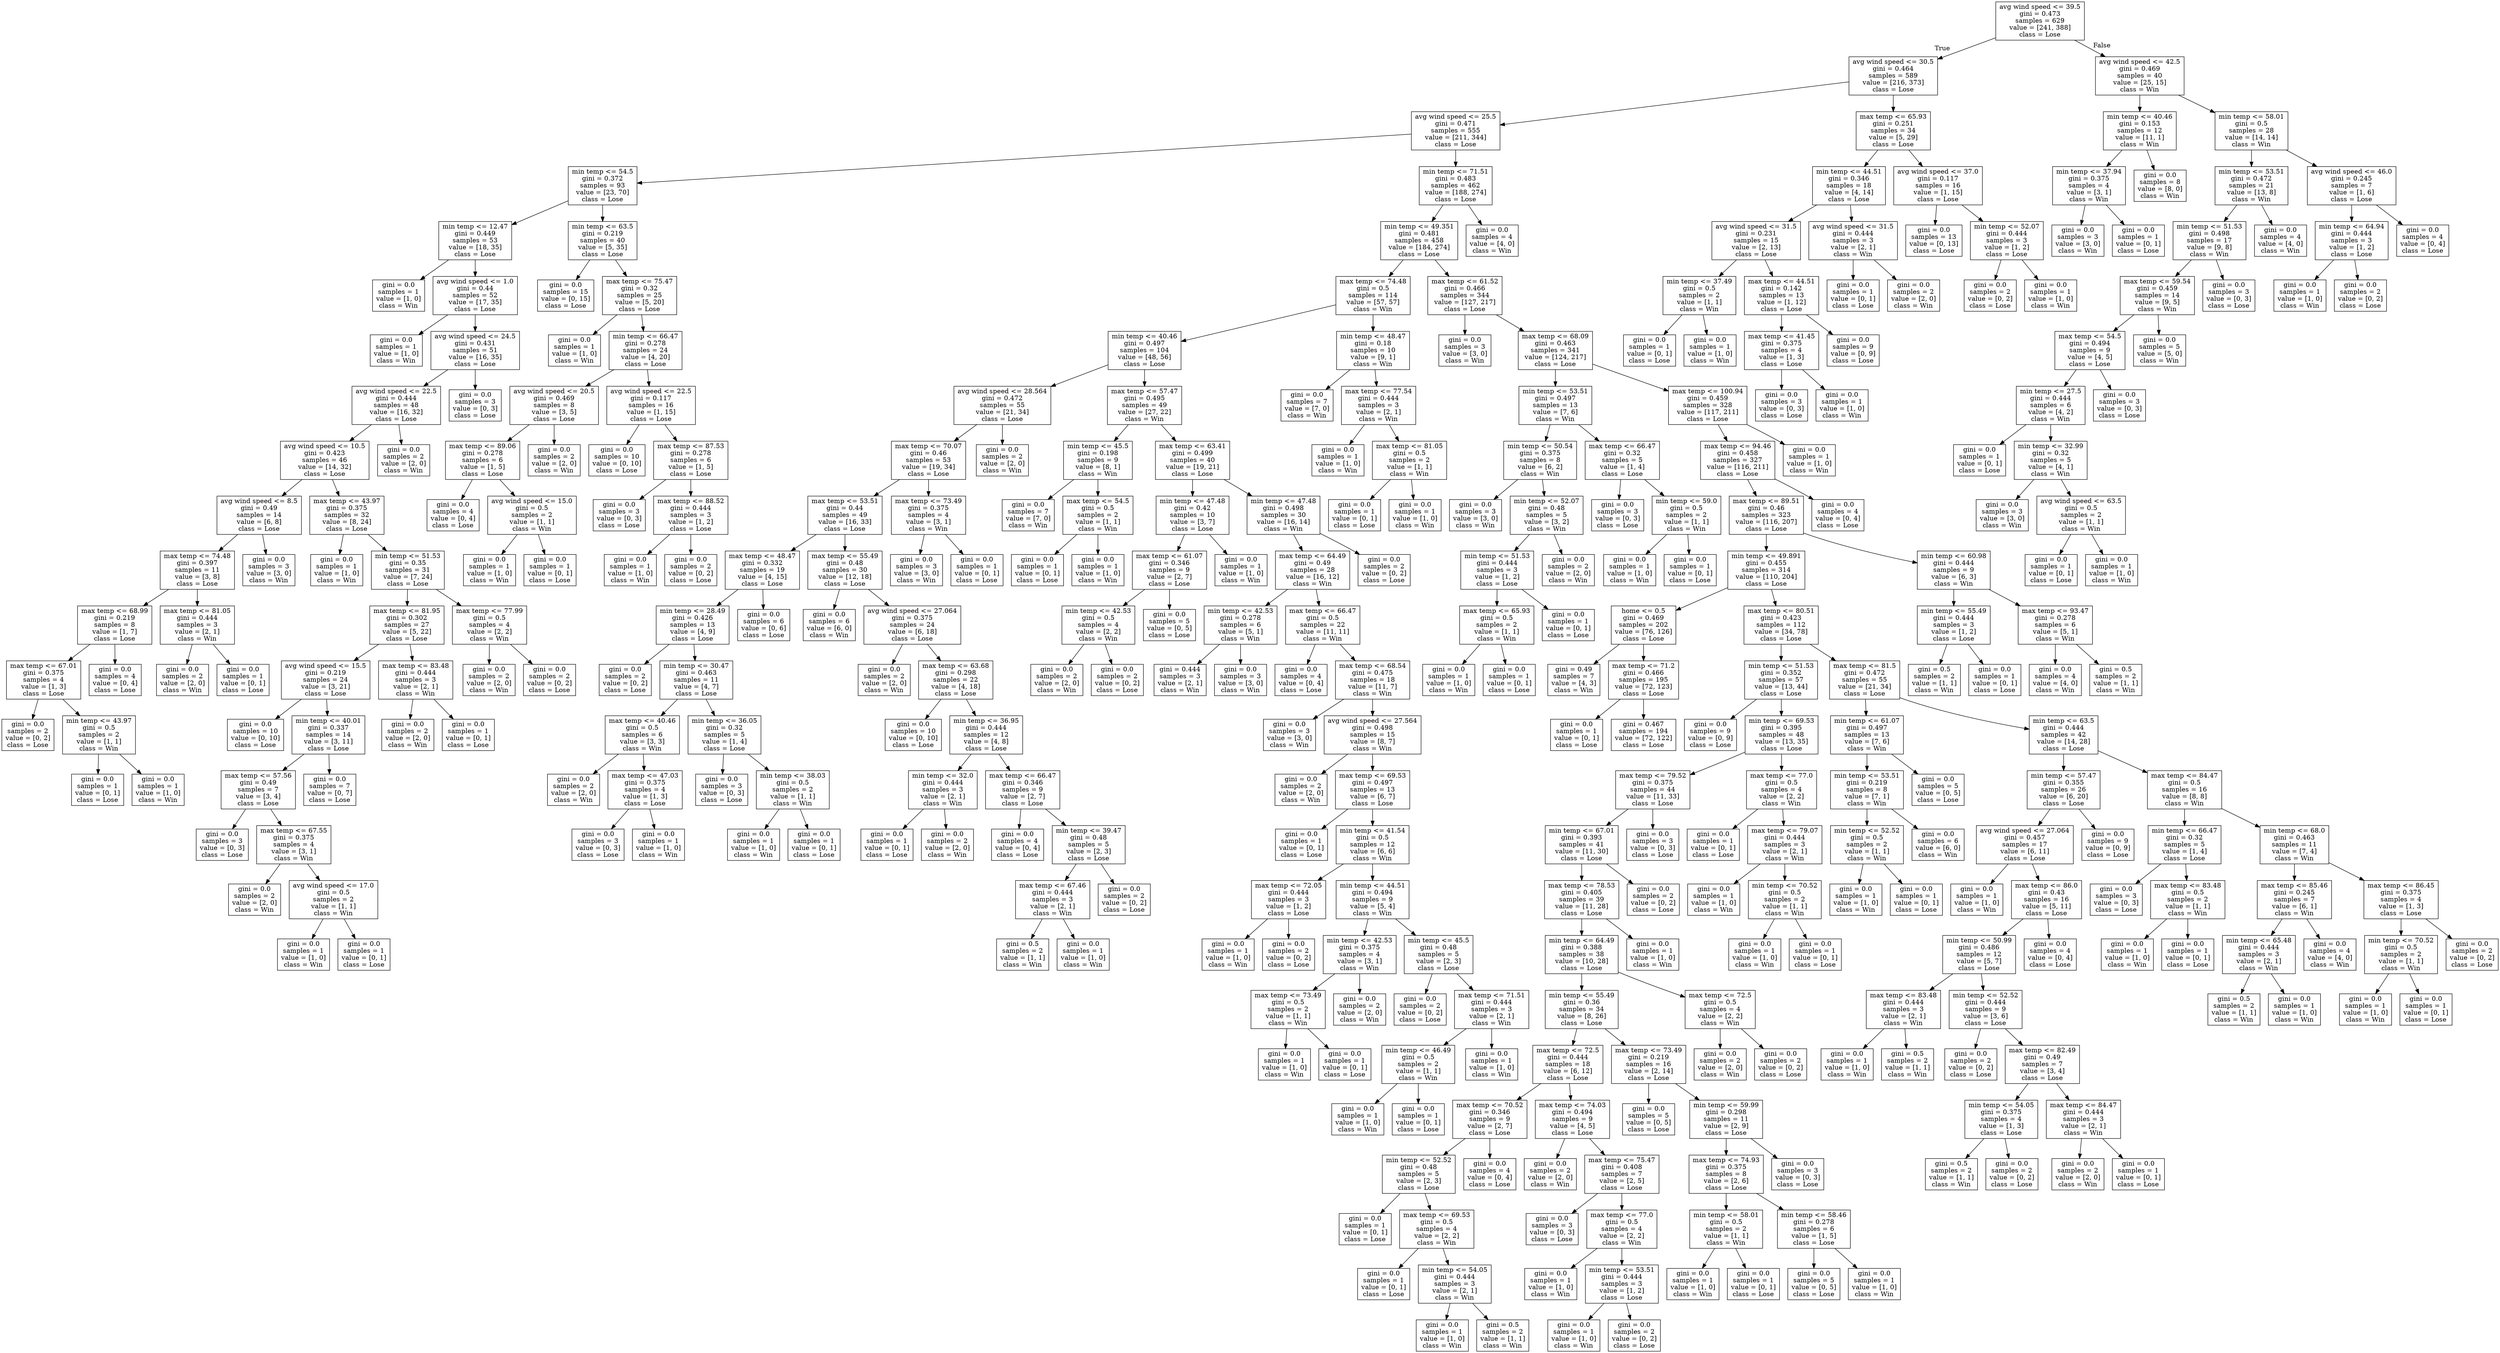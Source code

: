 digraph Tree {
node [shape=box] ;
0 [label="avg wind speed <= 39.5\ngini = 0.473\nsamples = 629\nvalue = [241, 388]\nclass = Lose"] ;
1 [label="avg wind speed <= 30.5\ngini = 0.464\nsamples = 589\nvalue = [216, 373]\nclass = Lose"] ;
0 -> 1 [labeldistance=2.5, labelangle=45, headlabel="True"] ;
2 [label="avg wind speed <= 25.5\ngini = 0.471\nsamples = 555\nvalue = [211, 344]\nclass = Lose"] ;
1 -> 2 ;
3 [label="min temp <= 54.5\ngini = 0.372\nsamples = 93\nvalue = [23, 70]\nclass = Lose"] ;
2 -> 3 ;
4 [label="min temp <= 12.47\ngini = 0.449\nsamples = 53\nvalue = [18, 35]\nclass = Lose"] ;
3 -> 4 ;
5 [label="gini = 0.0\nsamples = 1\nvalue = [1, 0]\nclass = Win"] ;
4 -> 5 ;
6 [label="avg wind speed <= 1.0\ngini = 0.44\nsamples = 52\nvalue = [17, 35]\nclass = Lose"] ;
4 -> 6 ;
7 [label="gini = 0.0\nsamples = 1\nvalue = [1, 0]\nclass = Win"] ;
6 -> 7 ;
8 [label="avg wind speed <= 24.5\ngini = 0.431\nsamples = 51\nvalue = [16, 35]\nclass = Lose"] ;
6 -> 8 ;
9 [label="avg wind speed <= 22.5\ngini = 0.444\nsamples = 48\nvalue = [16, 32]\nclass = Lose"] ;
8 -> 9 ;
10 [label="avg wind speed <= 10.5\ngini = 0.423\nsamples = 46\nvalue = [14, 32]\nclass = Lose"] ;
9 -> 10 ;
11 [label="avg wind speed <= 8.5\ngini = 0.49\nsamples = 14\nvalue = [6, 8]\nclass = Lose"] ;
10 -> 11 ;
12 [label="max temp <= 74.48\ngini = 0.397\nsamples = 11\nvalue = [3, 8]\nclass = Lose"] ;
11 -> 12 ;
13 [label="max temp <= 68.99\ngini = 0.219\nsamples = 8\nvalue = [1, 7]\nclass = Lose"] ;
12 -> 13 ;
14 [label="max temp <= 67.01\ngini = 0.375\nsamples = 4\nvalue = [1, 3]\nclass = Lose"] ;
13 -> 14 ;
15 [label="gini = 0.0\nsamples = 2\nvalue = [0, 2]\nclass = Lose"] ;
14 -> 15 ;
16 [label="min temp <= 43.97\ngini = 0.5\nsamples = 2\nvalue = [1, 1]\nclass = Win"] ;
14 -> 16 ;
17 [label="gini = 0.0\nsamples = 1\nvalue = [0, 1]\nclass = Lose"] ;
16 -> 17 ;
18 [label="gini = 0.0\nsamples = 1\nvalue = [1, 0]\nclass = Win"] ;
16 -> 18 ;
19 [label="gini = 0.0\nsamples = 4\nvalue = [0, 4]\nclass = Lose"] ;
13 -> 19 ;
20 [label="max temp <= 81.05\ngini = 0.444\nsamples = 3\nvalue = [2, 1]\nclass = Win"] ;
12 -> 20 ;
21 [label="gini = 0.0\nsamples = 2\nvalue = [2, 0]\nclass = Win"] ;
20 -> 21 ;
22 [label="gini = 0.0\nsamples = 1\nvalue = [0, 1]\nclass = Lose"] ;
20 -> 22 ;
23 [label="gini = 0.0\nsamples = 3\nvalue = [3, 0]\nclass = Win"] ;
11 -> 23 ;
24 [label="max temp <= 43.97\ngini = 0.375\nsamples = 32\nvalue = [8, 24]\nclass = Lose"] ;
10 -> 24 ;
25 [label="gini = 0.0\nsamples = 1\nvalue = [1, 0]\nclass = Win"] ;
24 -> 25 ;
26 [label="min temp <= 51.53\ngini = 0.35\nsamples = 31\nvalue = [7, 24]\nclass = Lose"] ;
24 -> 26 ;
27 [label="max temp <= 81.95\ngini = 0.302\nsamples = 27\nvalue = [5, 22]\nclass = Lose"] ;
26 -> 27 ;
28 [label="avg wind speed <= 15.5\ngini = 0.219\nsamples = 24\nvalue = [3, 21]\nclass = Lose"] ;
27 -> 28 ;
29 [label="gini = 0.0\nsamples = 10\nvalue = [0, 10]\nclass = Lose"] ;
28 -> 29 ;
30 [label="min temp <= 40.01\ngini = 0.337\nsamples = 14\nvalue = [3, 11]\nclass = Lose"] ;
28 -> 30 ;
31 [label="max temp <= 57.56\ngini = 0.49\nsamples = 7\nvalue = [3, 4]\nclass = Lose"] ;
30 -> 31 ;
32 [label="gini = 0.0\nsamples = 3\nvalue = [0, 3]\nclass = Lose"] ;
31 -> 32 ;
33 [label="max temp <= 67.55\ngini = 0.375\nsamples = 4\nvalue = [3, 1]\nclass = Win"] ;
31 -> 33 ;
34 [label="gini = 0.0\nsamples = 2\nvalue = [2, 0]\nclass = Win"] ;
33 -> 34 ;
35 [label="avg wind speed <= 17.0\ngini = 0.5\nsamples = 2\nvalue = [1, 1]\nclass = Win"] ;
33 -> 35 ;
36 [label="gini = 0.0\nsamples = 1\nvalue = [1, 0]\nclass = Win"] ;
35 -> 36 ;
37 [label="gini = 0.0\nsamples = 1\nvalue = [0, 1]\nclass = Lose"] ;
35 -> 37 ;
38 [label="gini = 0.0\nsamples = 7\nvalue = [0, 7]\nclass = Lose"] ;
30 -> 38 ;
39 [label="max temp <= 83.48\ngini = 0.444\nsamples = 3\nvalue = [2, 1]\nclass = Win"] ;
27 -> 39 ;
40 [label="gini = 0.0\nsamples = 2\nvalue = [2, 0]\nclass = Win"] ;
39 -> 40 ;
41 [label="gini = 0.0\nsamples = 1\nvalue = [0, 1]\nclass = Lose"] ;
39 -> 41 ;
42 [label="max temp <= 77.99\ngini = 0.5\nsamples = 4\nvalue = [2, 2]\nclass = Win"] ;
26 -> 42 ;
43 [label="gini = 0.0\nsamples = 2\nvalue = [2, 0]\nclass = Win"] ;
42 -> 43 ;
44 [label="gini = 0.0\nsamples = 2\nvalue = [0, 2]\nclass = Lose"] ;
42 -> 44 ;
45 [label="gini = 0.0\nsamples = 2\nvalue = [2, 0]\nclass = Win"] ;
9 -> 45 ;
46 [label="gini = 0.0\nsamples = 3\nvalue = [0, 3]\nclass = Lose"] ;
8 -> 46 ;
47 [label="min temp <= 63.5\ngini = 0.219\nsamples = 40\nvalue = [5, 35]\nclass = Lose"] ;
3 -> 47 ;
48 [label="gini = 0.0\nsamples = 15\nvalue = [0, 15]\nclass = Lose"] ;
47 -> 48 ;
49 [label="max temp <= 75.47\ngini = 0.32\nsamples = 25\nvalue = [5, 20]\nclass = Lose"] ;
47 -> 49 ;
50 [label="gini = 0.0\nsamples = 1\nvalue = [1, 0]\nclass = Win"] ;
49 -> 50 ;
51 [label="min temp <= 66.47\ngini = 0.278\nsamples = 24\nvalue = [4, 20]\nclass = Lose"] ;
49 -> 51 ;
52 [label="avg wind speed <= 20.5\ngini = 0.469\nsamples = 8\nvalue = [3, 5]\nclass = Lose"] ;
51 -> 52 ;
53 [label="max temp <= 89.06\ngini = 0.278\nsamples = 6\nvalue = [1, 5]\nclass = Lose"] ;
52 -> 53 ;
54 [label="gini = 0.0\nsamples = 4\nvalue = [0, 4]\nclass = Lose"] ;
53 -> 54 ;
55 [label="avg wind speed <= 15.0\ngini = 0.5\nsamples = 2\nvalue = [1, 1]\nclass = Win"] ;
53 -> 55 ;
56 [label="gini = 0.0\nsamples = 1\nvalue = [1, 0]\nclass = Win"] ;
55 -> 56 ;
57 [label="gini = 0.0\nsamples = 1\nvalue = [0, 1]\nclass = Lose"] ;
55 -> 57 ;
58 [label="gini = 0.0\nsamples = 2\nvalue = [2, 0]\nclass = Win"] ;
52 -> 58 ;
59 [label="avg wind speed <= 22.5\ngini = 0.117\nsamples = 16\nvalue = [1, 15]\nclass = Lose"] ;
51 -> 59 ;
60 [label="gini = 0.0\nsamples = 10\nvalue = [0, 10]\nclass = Lose"] ;
59 -> 60 ;
61 [label="max temp <= 87.53\ngini = 0.278\nsamples = 6\nvalue = [1, 5]\nclass = Lose"] ;
59 -> 61 ;
62 [label="gini = 0.0\nsamples = 3\nvalue = [0, 3]\nclass = Lose"] ;
61 -> 62 ;
63 [label="max temp <= 88.52\ngini = 0.444\nsamples = 3\nvalue = [1, 2]\nclass = Lose"] ;
61 -> 63 ;
64 [label="gini = 0.0\nsamples = 1\nvalue = [1, 0]\nclass = Win"] ;
63 -> 64 ;
65 [label="gini = 0.0\nsamples = 2\nvalue = [0, 2]\nclass = Lose"] ;
63 -> 65 ;
66 [label="min temp <= 71.51\ngini = 0.483\nsamples = 462\nvalue = [188, 274]\nclass = Lose"] ;
2 -> 66 ;
67 [label="min temp <= 49.351\ngini = 0.481\nsamples = 458\nvalue = [184, 274]\nclass = Lose"] ;
66 -> 67 ;
68 [label="max temp <= 74.48\ngini = 0.5\nsamples = 114\nvalue = [57, 57]\nclass = Win"] ;
67 -> 68 ;
69 [label="min temp <= 40.46\ngini = 0.497\nsamples = 104\nvalue = [48, 56]\nclass = Lose"] ;
68 -> 69 ;
70 [label="avg wind speed <= 28.564\ngini = 0.472\nsamples = 55\nvalue = [21, 34]\nclass = Lose"] ;
69 -> 70 ;
71 [label="max temp <= 70.07\ngini = 0.46\nsamples = 53\nvalue = [19, 34]\nclass = Lose"] ;
70 -> 71 ;
72 [label="max temp <= 53.51\ngini = 0.44\nsamples = 49\nvalue = [16, 33]\nclass = Lose"] ;
71 -> 72 ;
73 [label="max temp <= 48.47\ngini = 0.332\nsamples = 19\nvalue = [4, 15]\nclass = Lose"] ;
72 -> 73 ;
74 [label="min temp <= 28.49\ngini = 0.426\nsamples = 13\nvalue = [4, 9]\nclass = Lose"] ;
73 -> 74 ;
75 [label="gini = 0.0\nsamples = 2\nvalue = [0, 2]\nclass = Lose"] ;
74 -> 75 ;
76 [label="min temp <= 30.47\ngini = 0.463\nsamples = 11\nvalue = [4, 7]\nclass = Lose"] ;
74 -> 76 ;
77 [label="max temp <= 40.46\ngini = 0.5\nsamples = 6\nvalue = [3, 3]\nclass = Win"] ;
76 -> 77 ;
78 [label="gini = 0.0\nsamples = 2\nvalue = [2, 0]\nclass = Win"] ;
77 -> 78 ;
79 [label="max temp <= 47.03\ngini = 0.375\nsamples = 4\nvalue = [1, 3]\nclass = Lose"] ;
77 -> 79 ;
80 [label="gini = 0.0\nsamples = 3\nvalue = [0, 3]\nclass = Lose"] ;
79 -> 80 ;
81 [label="gini = 0.0\nsamples = 1\nvalue = [1, 0]\nclass = Win"] ;
79 -> 81 ;
82 [label="min temp <= 36.05\ngini = 0.32\nsamples = 5\nvalue = [1, 4]\nclass = Lose"] ;
76 -> 82 ;
83 [label="gini = 0.0\nsamples = 3\nvalue = [0, 3]\nclass = Lose"] ;
82 -> 83 ;
84 [label="min temp <= 38.03\ngini = 0.5\nsamples = 2\nvalue = [1, 1]\nclass = Win"] ;
82 -> 84 ;
85 [label="gini = 0.0\nsamples = 1\nvalue = [1, 0]\nclass = Win"] ;
84 -> 85 ;
86 [label="gini = 0.0\nsamples = 1\nvalue = [0, 1]\nclass = Lose"] ;
84 -> 86 ;
87 [label="gini = 0.0\nsamples = 6\nvalue = [0, 6]\nclass = Lose"] ;
73 -> 87 ;
88 [label="max temp <= 55.49\ngini = 0.48\nsamples = 30\nvalue = [12, 18]\nclass = Lose"] ;
72 -> 88 ;
89 [label="gini = 0.0\nsamples = 6\nvalue = [6, 0]\nclass = Win"] ;
88 -> 89 ;
90 [label="avg wind speed <= 27.064\ngini = 0.375\nsamples = 24\nvalue = [6, 18]\nclass = Lose"] ;
88 -> 90 ;
91 [label="gini = 0.0\nsamples = 2\nvalue = [2, 0]\nclass = Win"] ;
90 -> 91 ;
92 [label="max temp <= 63.68\ngini = 0.298\nsamples = 22\nvalue = [4, 18]\nclass = Lose"] ;
90 -> 92 ;
93 [label="gini = 0.0\nsamples = 10\nvalue = [0, 10]\nclass = Lose"] ;
92 -> 93 ;
94 [label="min temp <= 36.95\ngini = 0.444\nsamples = 12\nvalue = [4, 8]\nclass = Lose"] ;
92 -> 94 ;
95 [label="min temp <= 32.0\ngini = 0.444\nsamples = 3\nvalue = [2, 1]\nclass = Win"] ;
94 -> 95 ;
96 [label="gini = 0.0\nsamples = 1\nvalue = [0, 1]\nclass = Lose"] ;
95 -> 96 ;
97 [label="gini = 0.0\nsamples = 2\nvalue = [2, 0]\nclass = Win"] ;
95 -> 97 ;
98 [label="max temp <= 66.47\ngini = 0.346\nsamples = 9\nvalue = [2, 7]\nclass = Lose"] ;
94 -> 98 ;
99 [label="gini = 0.0\nsamples = 4\nvalue = [0, 4]\nclass = Lose"] ;
98 -> 99 ;
100 [label="min temp <= 39.47\ngini = 0.48\nsamples = 5\nvalue = [2, 3]\nclass = Lose"] ;
98 -> 100 ;
101 [label="max temp <= 67.46\ngini = 0.444\nsamples = 3\nvalue = [2, 1]\nclass = Win"] ;
100 -> 101 ;
102 [label="gini = 0.5\nsamples = 2\nvalue = [1, 1]\nclass = Win"] ;
101 -> 102 ;
103 [label="gini = 0.0\nsamples = 1\nvalue = [1, 0]\nclass = Win"] ;
101 -> 103 ;
104 [label="gini = 0.0\nsamples = 2\nvalue = [0, 2]\nclass = Lose"] ;
100 -> 104 ;
105 [label="max temp <= 73.49\ngini = 0.375\nsamples = 4\nvalue = [3, 1]\nclass = Win"] ;
71 -> 105 ;
106 [label="gini = 0.0\nsamples = 3\nvalue = [3, 0]\nclass = Win"] ;
105 -> 106 ;
107 [label="gini = 0.0\nsamples = 1\nvalue = [0, 1]\nclass = Lose"] ;
105 -> 107 ;
108 [label="gini = 0.0\nsamples = 2\nvalue = [2, 0]\nclass = Win"] ;
70 -> 108 ;
109 [label="max temp <= 57.47\ngini = 0.495\nsamples = 49\nvalue = [27, 22]\nclass = Win"] ;
69 -> 109 ;
110 [label="min temp <= 45.5\ngini = 0.198\nsamples = 9\nvalue = [8, 1]\nclass = Win"] ;
109 -> 110 ;
111 [label="gini = 0.0\nsamples = 7\nvalue = [7, 0]\nclass = Win"] ;
110 -> 111 ;
112 [label="max temp <= 54.5\ngini = 0.5\nsamples = 2\nvalue = [1, 1]\nclass = Win"] ;
110 -> 112 ;
113 [label="gini = 0.0\nsamples = 1\nvalue = [0, 1]\nclass = Lose"] ;
112 -> 113 ;
114 [label="gini = 0.0\nsamples = 1\nvalue = [1, 0]\nclass = Win"] ;
112 -> 114 ;
115 [label="max temp <= 63.41\ngini = 0.499\nsamples = 40\nvalue = [19, 21]\nclass = Lose"] ;
109 -> 115 ;
116 [label="min temp <= 47.48\ngini = 0.42\nsamples = 10\nvalue = [3, 7]\nclass = Lose"] ;
115 -> 116 ;
117 [label="max temp <= 61.07\ngini = 0.346\nsamples = 9\nvalue = [2, 7]\nclass = Lose"] ;
116 -> 117 ;
118 [label="min temp <= 42.53\ngini = 0.5\nsamples = 4\nvalue = [2, 2]\nclass = Win"] ;
117 -> 118 ;
119 [label="gini = 0.0\nsamples = 2\nvalue = [2, 0]\nclass = Win"] ;
118 -> 119 ;
120 [label="gini = 0.0\nsamples = 2\nvalue = [0, 2]\nclass = Lose"] ;
118 -> 120 ;
121 [label="gini = 0.0\nsamples = 5\nvalue = [0, 5]\nclass = Lose"] ;
117 -> 121 ;
122 [label="gini = 0.0\nsamples = 1\nvalue = [1, 0]\nclass = Win"] ;
116 -> 122 ;
123 [label="min temp <= 47.48\ngini = 0.498\nsamples = 30\nvalue = [16, 14]\nclass = Win"] ;
115 -> 123 ;
124 [label="max temp <= 64.49\ngini = 0.49\nsamples = 28\nvalue = [16, 12]\nclass = Win"] ;
123 -> 124 ;
125 [label="min temp <= 42.53\ngini = 0.278\nsamples = 6\nvalue = [5, 1]\nclass = Win"] ;
124 -> 125 ;
126 [label="gini = 0.444\nsamples = 3\nvalue = [2, 1]\nclass = Win"] ;
125 -> 126 ;
127 [label="gini = 0.0\nsamples = 3\nvalue = [3, 0]\nclass = Win"] ;
125 -> 127 ;
128 [label="max temp <= 66.47\ngini = 0.5\nsamples = 22\nvalue = [11, 11]\nclass = Win"] ;
124 -> 128 ;
129 [label="gini = 0.0\nsamples = 4\nvalue = [0, 4]\nclass = Lose"] ;
128 -> 129 ;
130 [label="max temp <= 68.54\ngini = 0.475\nsamples = 18\nvalue = [11, 7]\nclass = Win"] ;
128 -> 130 ;
131 [label="gini = 0.0\nsamples = 3\nvalue = [3, 0]\nclass = Win"] ;
130 -> 131 ;
132 [label="avg wind speed <= 27.564\ngini = 0.498\nsamples = 15\nvalue = [8, 7]\nclass = Win"] ;
130 -> 132 ;
133 [label="gini = 0.0\nsamples = 2\nvalue = [2, 0]\nclass = Win"] ;
132 -> 133 ;
134 [label="max temp <= 69.53\ngini = 0.497\nsamples = 13\nvalue = [6, 7]\nclass = Lose"] ;
132 -> 134 ;
135 [label="gini = 0.0\nsamples = 1\nvalue = [0, 1]\nclass = Lose"] ;
134 -> 135 ;
136 [label="min temp <= 41.54\ngini = 0.5\nsamples = 12\nvalue = [6, 6]\nclass = Win"] ;
134 -> 136 ;
137 [label="max temp <= 72.05\ngini = 0.444\nsamples = 3\nvalue = [1, 2]\nclass = Lose"] ;
136 -> 137 ;
138 [label="gini = 0.0\nsamples = 1\nvalue = [1, 0]\nclass = Win"] ;
137 -> 138 ;
139 [label="gini = 0.0\nsamples = 2\nvalue = [0, 2]\nclass = Lose"] ;
137 -> 139 ;
140 [label="min temp <= 44.51\ngini = 0.494\nsamples = 9\nvalue = [5, 4]\nclass = Win"] ;
136 -> 140 ;
141 [label="min temp <= 42.53\ngini = 0.375\nsamples = 4\nvalue = [3, 1]\nclass = Win"] ;
140 -> 141 ;
142 [label="max temp <= 73.49\ngini = 0.5\nsamples = 2\nvalue = [1, 1]\nclass = Win"] ;
141 -> 142 ;
143 [label="gini = 0.0\nsamples = 1\nvalue = [1, 0]\nclass = Win"] ;
142 -> 143 ;
144 [label="gini = 0.0\nsamples = 1\nvalue = [0, 1]\nclass = Lose"] ;
142 -> 144 ;
145 [label="gini = 0.0\nsamples = 2\nvalue = [2, 0]\nclass = Win"] ;
141 -> 145 ;
146 [label="min temp <= 45.5\ngini = 0.48\nsamples = 5\nvalue = [2, 3]\nclass = Lose"] ;
140 -> 146 ;
147 [label="gini = 0.0\nsamples = 2\nvalue = [0, 2]\nclass = Lose"] ;
146 -> 147 ;
148 [label="max temp <= 71.51\ngini = 0.444\nsamples = 3\nvalue = [2, 1]\nclass = Win"] ;
146 -> 148 ;
149 [label="min temp <= 46.49\ngini = 0.5\nsamples = 2\nvalue = [1, 1]\nclass = Win"] ;
148 -> 149 ;
150 [label="gini = 0.0\nsamples = 1\nvalue = [1, 0]\nclass = Win"] ;
149 -> 150 ;
151 [label="gini = 0.0\nsamples = 1\nvalue = [0, 1]\nclass = Lose"] ;
149 -> 151 ;
152 [label="gini = 0.0\nsamples = 1\nvalue = [1, 0]\nclass = Win"] ;
148 -> 152 ;
153 [label="gini = 0.0\nsamples = 2\nvalue = [0, 2]\nclass = Lose"] ;
123 -> 153 ;
154 [label="min temp <= 48.47\ngini = 0.18\nsamples = 10\nvalue = [9, 1]\nclass = Win"] ;
68 -> 154 ;
155 [label="gini = 0.0\nsamples = 7\nvalue = [7, 0]\nclass = Win"] ;
154 -> 155 ;
156 [label="max temp <= 77.54\ngini = 0.444\nsamples = 3\nvalue = [2, 1]\nclass = Win"] ;
154 -> 156 ;
157 [label="gini = 0.0\nsamples = 1\nvalue = [1, 0]\nclass = Win"] ;
156 -> 157 ;
158 [label="max temp <= 81.05\ngini = 0.5\nsamples = 2\nvalue = [1, 1]\nclass = Win"] ;
156 -> 158 ;
159 [label="gini = 0.0\nsamples = 1\nvalue = [0, 1]\nclass = Lose"] ;
158 -> 159 ;
160 [label="gini = 0.0\nsamples = 1\nvalue = [1, 0]\nclass = Win"] ;
158 -> 160 ;
161 [label="max temp <= 61.52\ngini = 0.466\nsamples = 344\nvalue = [127, 217]\nclass = Lose"] ;
67 -> 161 ;
162 [label="gini = 0.0\nsamples = 3\nvalue = [3, 0]\nclass = Win"] ;
161 -> 162 ;
163 [label="max temp <= 68.09\ngini = 0.463\nsamples = 341\nvalue = [124, 217]\nclass = Lose"] ;
161 -> 163 ;
164 [label="min temp <= 53.51\ngini = 0.497\nsamples = 13\nvalue = [7, 6]\nclass = Win"] ;
163 -> 164 ;
165 [label="min temp <= 50.54\ngini = 0.375\nsamples = 8\nvalue = [6, 2]\nclass = Win"] ;
164 -> 165 ;
166 [label="gini = 0.0\nsamples = 3\nvalue = [3, 0]\nclass = Win"] ;
165 -> 166 ;
167 [label="min temp <= 52.07\ngini = 0.48\nsamples = 5\nvalue = [3, 2]\nclass = Win"] ;
165 -> 167 ;
168 [label="min temp <= 51.53\ngini = 0.444\nsamples = 3\nvalue = [1, 2]\nclass = Lose"] ;
167 -> 168 ;
169 [label="max temp <= 65.93\ngini = 0.5\nsamples = 2\nvalue = [1, 1]\nclass = Win"] ;
168 -> 169 ;
170 [label="gini = 0.0\nsamples = 1\nvalue = [1, 0]\nclass = Win"] ;
169 -> 170 ;
171 [label="gini = 0.0\nsamples = 1\nvalue = [0, 1]\nclass = Lose"] ;
169 -> 171 ;
172 [label="gini = 0.0\nsamples = 1\nvalue = [0, 1]\nclass = Lose"] ;
168 -> 172 ;
173 [label="gini = 0.0\nsamples = 2\nvalue = [2, 0]\nclass = Win"] ;
167 -> 173 ;
174 [label="max temp <= 66.47\ngini = 0.32\nsamples = 5\nvalue = [1, 4]\nclass = Lose"] ;
164 -> 174 ;
175 [label="gini = 0.0\nsamples = 3\nvalue = [0, 3]\nclass = Lose"] ;
174 -> 175 ;
176 [label="min temp <= 59.0\ngini = 0.5\nsamples = 2\nvalue = [1, 1]\nclass = Win"] ;
174 -> 176 ;
177 [label="gini = 0.0\nsamples = 1\nvalue = [1, 0]\nclass = Win"] ;
176 -> 177 ;
178 [label="gini = 0.0\nsamples = 1\nvalue = [0, 1]\nclass = Lose"] ;
176 -> 178 ;
179 [label="max temp <= 100.94\ngini = 0.459\nsamples = 328\nvalue = [117, 211]\nclass = Lose"] ;
163 -> 179 ;
180 [label="max temp <= 94.46\ngini = 0.458\nsamples = 327\nvalue = [116, 211]\nclass = Lose"] ;
179 -> 180 ;
181 [label="max temp <= 89.51\ngini = 0.46\nsamples = 323\nvalue = [116, 207]\nclass = Lose"] ;
180 -> 181 ;
182 [label="min temp <= 49.891\ngini = 0.455\nsamples = 314\nvalue = [110, 204]\nclass = Lose"] ;
181 -> 182 ;
183 [label="home <= 0.5\ngini = 0.469\nsamples = 202\nvalue = [76, 126]\nclass = Lose"] ;
182 -> 183 ;
184 [label="gini = 0.49\nsamples = 7\nvalue = [4, 3]\nclass = Win"] ;
183 -> 184 ;
185 [label="max temp <= 71.2\ngini = 0.466\nsamples = 195\nvalue = [72, 123]\nclass = Lose"] ;
183 -> 185 ;
186 [label="gini = 0.0\nsamples = 1\nvalue = [0, 1]\nclass = Lose"] ;
185 -> 186 ;
187 [label="gini = 0.467\nsamples = 194\nvalue = [72, 122]\nclass = Lose"] ;
185 -> 187 ;
188 [label="max temp <= 80.51\ngini = 0.423\nsamples = 112\nvalue = [34, 78]\nclass = Lose"] ;
182 -> 188 ;
189 [label="min temp <= 51.53\ngini = 0.352\nsamples = 57\nvalue = [13, 44]\nclass = Lose"] ;
188 -> 189 ;
190 [label="gini = 0.0\nsamples = 9\nvalue = [0, 9]\nclass = Lose"] ;
189 -> 190 ;
191 [label="min temp <= 69.53\ngini = 0.395\nsamples = 48\nvalue = [13, 35]\nclass = Lose"] ;
189 -> 191 ;
192 [label="max temp <= 79.52\ngini = 0.375\nsamples = 44\nvalue = [11, 33]\nclass = Lose"] ;
191 -> 192 ;
193 [label="min temp <= 67.01\ngini = 0.393\nsamples = 41\nvalue = [11, 30]\nclass = Lose"] ;
192 -> 193 ;
194 [label="max temp <= 78.53\ngini = 0.405\nsamples = 39\nvalue = [11, 28]\nclass = Lose"] ;
193 -> 194 ;
195 [label="min temp <= 64.49\ngini = 0.388\nsamples = 38\nvalue = [10, 28]\nclass = Lose"] ;
194 -> 195 ;
196 [label="min temp <= 55.49\ngini = 0.36\nsamples = 34\nvalue = [8, 26]\nclass = Lose"] ;
195 -> 196 ;
197 [label="max temp <= 72.5\ngini = 0.444\nsamples = 18\nvalue = [6, 12]\nclass = Lose"] ;
196 -> 197 ;
198 [label="max temp <= 70.52\ngini = 0.346\nsamples = 9\nvalue = [2, 7]\nclass = Lose"] ;
197 -> 198 ;
199 [label="min temp <= 52.52\ngini = 0.48\nsamples = 5\nvalue = [2, 3]\nclass = Lose"] ;
198 -> 199 ;
200 [label="gini = 0.0\nsamples = 1\nvalue = [0, 1]\nclass = Lose"] ;
199 -> 200 ;
201 [label="max temp <= 69.53\ngini = 0.5\nsamples = 4\nvalue = [2, 2]\nclass = Win"] ;
199 -> 201 ;
202 [label="gini = 0.0\nsamples = 1\nvalue = [0, 1]\nclass = Lose"] ;
201 -> 202 ;
203 [label="min temp <= 54.05\ngini = 0.444\nsamples = 3\nvalue = [2, 1]\nclass = Win"] ;
201 -> 203 ;
204 [label="gini = 0.0\nsamples = 1\nvalue = [1, 0]\nclass = Win"] ;
203 -> 204 ;
205 [label="gini = 0.5\nsamples = 2\nvalue = [1, 1]\nclass = Win"] ;
203 -> 205 ;
206 [label="gini = 0.0\nsamples = 4\nvalue = [0, 4]\nclass = Lose"] ;
198 -> 206 ;
207 [label="max temp <= 74.03\ngini = 0.494\nsamples = 9\nvalue = [4, 5]\nclass = Lose"] ;
197 -> 207 ;
208 [label="gini = 0.0\nsamples = 2\nvalue = [2, 0]\nclass = Win"] ;
207 -> 208 ;
209 [label="max temp <= 75.47\ngini = 0.408\nsamples = 7\nvalue = [2, 5]\nclass = Lose"] ;
207 -> 209 ;
210 [label="gini = 0.0\nsamples = 3\nvalue = [0, 3]\nclass = Lose"] ;
209 -> 210 ;
211 [label="max temp <= 77.0\ngini = 0.5\nsamples = 4\nvalue = [2, 2]\nclass = Win"] ;
209 -> 211 ;
212 [label="gini = 0.0\nsamples = 1\nvalue = [1, 0]\nclass = Win"] ;
211 -> 212 ;
213 [label="min temp <= 53.51\ngini = 0.444\nsamples = 3\nvalue = [1, 2]\nclass = Lose"] ;
211 -> 213 ;
214 [label="gini = 0.0\nsamples = 1\nvalue = [1, 0]\nclass = Win"] ;
213 -> 214 ;
215 [label="gini = 0.0\nsamples = 2\nvalue = [0, 2]\nclass = Lose"] ;
213 -> 215 ;
216 [label="max temp <= 73.49\ngini = 0.219\nsamples = 16\nvalue = [2, 14]\nclass = Lose"] ;
196 -> 216 ;
217 [label="gini = 0.0\nsamples = 5\nvalue = [0, 5]\nclass = Lose"] ;
216 -> 217 ;
218 [label="min temp <= 59.99\ngini = 0.298\nsamples = 11\nvalue = [2, 9]\nclass = Lose"] ;
216 -> 218 ;
219 [label="max temp <= 74.93\ngini = 0.375\nsamples = 8\nvalue = [2, 6]\nclass = Lose"] ;
218 -> 219 ;
220 [label="min temp <= 58.01\ngini = 0.5\nsamples = 2\nvalue = [1, 1]\nclass = Win"] ;
219 -> 220 ;
221 [label="gini = 0.0\nsamples = 1\nvalue = [1, 0]\nclass = Win"] ;
220 -> 221 ;
222 [label="gini = 0.0\nsamples = 1\nvalue = [0, 1]\nclass = Lose"] ;
220 -> 222 ;
223 [label="min temp <= 58.46\ngini = 0.278\nsamples = 6\nvalue = [1, 5]\nclass = Lose"] ;
219 -> 223 ;
224 [label="gini = 0.0\nsamples = 5\nvalue = [0, 5]\nclass = Lose"] ;
223 -> 224 ;
225 [label="gini = 0.0\nsamples = 1\nvalue = [1, 0]\nclass = Win"] ;
223 -> 225 ;
226 [label="gini = 0.0\nsamples = 3\nvalue = [0, 3]\nclass = Lose"] ;
218 -> 226 ;
227 [label="max temp <= 72.5\ngini = 0.5\nsamples = 4\nvalue = [2, 2]\nclass = Win"] ;
195 -> 227 ;
228 [label="gini = 0.0\nsamples = 2\nvalue = [2, 0]\nclass = Win"] ;
227 -> 228 ;
229 [label="gini = 0.0\nsamples = 2\nvalue = [0, 2]\nclass = Lose"] ;
227 -> 229 ;
230 [label="gini = 0.0\nsamples = 1\nvalue = [1, 0]\nclass = Win"] ;
194 -> 230 ;
231 [label="gini = 0.0\nsamples = 2\nvalue = [0, 2]\nclass = Lose"] ;
193 -> 231 ;
232 [label="gini = 0.0\nsamples = 3\nvalue = [0, 3]\nclass = Lose"] ;
192 -> 232 ;
233 [label="max temp <= 77.0\ngini = 0.5\nsamples = 4\nvalue = [2, 2]\nclass = Win"] ;
191 -> 233 ;
234 [label="gini = 0.0\nsamples = 1\nvalue = [0, 1]\nclass = Lose"] ;
233 -> 234 ;
235 [label="max temp <= 79.07\ngini = 0.444\nsamples = 3\nvalue = [2, 1]\nclass = Win"] ;
233 -> 235 ;
236 [label="gini = 0.0\nsamples = 1\nvalue = [1, 0]\nclass = Win"] ;
235 -> 236 ;
237 [label="min temp <= 70.52\ngini = 0.5\nsamples = 2\nvalue = [1, 1]\nclass = Win"] ;
235 -> 237 ;
238 [label="gini = 0.0\nsamples = 1\nvalue = [1, 0]\nclass = Win"] ;
237 -> 238 ;
239 [label="gini = 0.0\nsamples = 1\nvalue = [0, 1]\nclass = Lose"] ;
237 -> 239 ;
240 [label="max temp <= 81.5\ngini = 0.472\nsamples = 55\nvalue = [21, 34]\nclass = Lose"] ;
188 -> 240 ;
241 [label="min temp <= 61.07\ngini = 0.497\nsamples = 13\nvalue = [7, 6]\nclass = Win"] ;
240 -> 241 ;
242 [label="min temp <= 53.51\ngini = 0.219\nsamples = 8\nvalue = [7, 1]\nclass = Win"] ;
241 -> 242 ;
243 [label="min temp <= 52.52\ngini = 0.5\nsamples = 2\nvalue = [1, 1]\nclass = Win"] ;
242 -> 243 ;
244 [label="gini = 0.0\nsamples = 1\nvalue = [1, 0]\nclass = Win"] ;
243 -> 244 ;
245 [label="gini = 0.0\nsamples = 1\nvalue = [0, 1]\nclass = Lose"] ;
243 -> 245 ;
246 [label="gini = 0.0\nsamples = 6\nvalue = [6, 0]\nclass = Win"] ;
242 -> 246 ;
247 [label="gini = 0.0\nsamples = 5\nvalue = [0, 5]\nclass = Lose"] ;
241 -> 247 ;
248 [label="min temp <= 63.5\ngini = 0.444\nsamples = 42\nvalue = [14, 28]\nclass = Lose"] ;
240 -> 248 ;
249 [label="min temp <= 57.47\ngini = 0.355\nsamples = 26\nvalue = [6, 20]\nclass = Lose"] ;
248 -> 249 ;
250 [label="avg wind speed <= 27.064\ngini = 0.457\nsamples = 17\nvalue = [6, 11]\nclass = Lose"] ;
249 -> 250 ;
251 [label="gini = 0.0\nsamples = 1\nvalue = [1, 0]\nclass = Win"] ;
250 -> 251 ;
252 [label="max temp <= 86.0\ngini = 0.43\nsamples = 16\nvalue = [5, 11]\nclass = Lose"] ;
250 -> 252 ;
253 [label="min temp <= 50.99\ngini = 0.486\nsamples = 12\nvalue = [5, 7]\nclass = Lose"] ;
252 -> 253 ;
254 [label="max temp <= 83.48\ngini = 0.444\nsamples = 3\nvalue = [2, 1]\nclass = Win"] ;
253 -> 254 ;
255 [label="gini = 0.0\nsamples = 1\nvalue = [1, 0]\nclass = Win"] ;
254 -> 255 ;
256 [label="gini = 0.5\nsamples = 2\nvalue = [1, 1]\nclass = Win"] ;
254 -> 256 ;
257 [label="min temp <= 52.52\ngini = 0.444\nsamples = 9\nvalue = [3, 6]\nclass = Lose"] ;
253 -> 257 ;
258 [label="gini = 0.0\nsamples = 2\nvalue = [0, 2]\nclass = Lose"] ;
257 -> 258 ;
259 [label="max temp <= 82.49\ngini = 0.49\nsamples = 7\nvalue = [3, 4]\nclass = Lose"] ;
257 -> 259 ;
260 [label="min temp <= 54.05\ngini = 0.375\nsamples = 4\nvalue = [1, 3]\nclass = Lose"] ;
259 -> 260 ;
261 [label="gini = 0.5\nsamples = 2\nvalue = [1, 1]\nclass = Win"] ;
260 -> 261 ;
262 [label="gini = 0.0\nsamples = 2\nvalue = [0, 2]\nclass = Lose"] ;
260 -> 262 ;
263 [label="max temp <= 84.47\ngini = 0.444\nsamples = 3\nvalue = [2, 1]\nclass = Win"] ;
259 -> 263 ;
264 [label="gini = 0.0\nsamples = 2\nvalue = [2, 0]\nclass = Win"] ;
263 -> 264 ;
265 [label="gini = 0.0\nsamples = 1\nvalue = [0, 1]\nclass = Lose"] ;
263 -> 265 ;
266 [label="gini = 0.0\nsamples = 4\nvalue = [0, 4]\nclass = Lose"] ;
252 -> 266 ;
267 [label="gini = 0.0\nsamples = 9\nvalue = [0, 9]\nclass = Lose"] ;
249 -> 267 ;
268 [label="max temp <= 84.47\ngini = 0.5\nsamples = 16\nvalue = [8, 8]\nclass = Win"] ;
248 -> 268 ;
269 [label="min temp <= 66.47\ngini = 0.32\nsamples = 5\nvalue = [1, 4]\nclass = Lose"] ;
268 -> 269 ;
270 [label="gini = 0.0\nsamples = 3\nvalue = [0, 3]\nclass = Lose"] ;
269 -> 270 ;
271 [label="max temp <= 83.48\ngini = 0.5\nsamples = 2\nvalue = [1, 1]\nclass = Win"] ;
269 -> 271 ;
272 [label="gini = 0.0\nsamples = 1\nvalue = [1, 0]\nclass = Win"] ;
271 -> 272 ;
273 [label="gini = 0.0\nsamples = 1\nvalue = [0, 1]\nclass = Lose"] ;
271 -> 273 ;
274 [label="min temp <= 68.0\ngini = 0.463\nsamples = 11\nvalue = [7, 4]\nclass = Win"] ;
268 -> 274 ;
275 [label="max temp <= 85.46\ngini = 0.245\nsamples = 7\nvalue = [6, 1]\nclass = Win"] ;
274 -> 275 ;
276 [label="min temp <= 65.48\ngini = 0.444\nsamples = 3\nvalue = [2, 1]\nclass = Win"] ;
275 -> 276 ;
277 [label="gini = 0.5\nsamples = 2\nvalue = [1, 1]\nclass = Win"] ;
276 -> 277 ;
278 [label="gini = 0.0\nsamples = 1\nvalue = [1, 0]\nclass = Win"] ;
276 -> 278 ;
279 [label="gini = 0.0\nsamples = 4\nvalue = [4, 0]\nclass = Win"] ;
275 -> 279 ;
280 [label="max temp <= 86.45\ngini = 0.375\nsamples = 4\nvalue = [1, 3]\nclass = Lose"] ;
274 -> 280 ;
281 [label="min temp <= 70.52\ngini = 0.5\nsamples = 2\nvalue = [1, 1]\nclass = Win"] ;
280 -> 281 ;
282 [label="gini = 0.0\nsamples = 1\nvalue = [1, 0]\nclass = Win"] ;
281 -> 282 ;
283 [label="gini = 0.0\nsamples = 1\nvalue = [0, 1]\nclass = Lose"] ;
281 -> 283 ;
284 [label="gini = 0.0\nsamples = 2\nvalue = [0, 2]\nclass = Lose"] ;
280 -> 284 ;
285 [label="min temp <= 60.98\ngini = 0.444\nsamples = 9\nvalue = [6, 3]\nclass = Win"] ;
181 -> 285 ;
286 [label="min temp <= 55.49\ngini = 0.444\nsamples = 3\nvalue = [1, 2]\nclass = Lose"] ;
285 -> 286 ;
287 [label="gini = 0.5\nsamples = 2\nvalue = [1, 1]\nclass = Win"] ;
286 -> 287 ;
288 [label="gini = 0.0\nsamples = 1\nvalue = [0, 1]\nclass = Lose"] ;
286 -> 288 ;
289 [label="max temp <= 93.47\ngini = 0.278\nsamples = 6\nvalue = [5, 1]\nclass = Win"] ;
285 -> 289 ;
290 [label="gini = 0.0\nsamples = 4\nvalue = [4, 0]\nclass = Win"] ;
289 -> 290 ;
291 [label="gini = 0.5\nsamples = 2\nvalue = [1, 1]\nclass = Win"] ;
289 -> 291 ;
292 [label="gini = 0.0\nsamples = 4\nvalue = [0, 4]\nclass = Lose"] ;
180 -> 292 ;
293 [label="gini = 0.0\nsamples = 1\nvalue = [1, 0]\nclass = Win"] ;
179 -> 293 ;
294 [label="gini = 0.0\nsamples = 4\nvalue = [4, 0]\nclass = Win"] ;
66 -> 294 ;
295 [label="max temp <= 65.93\ngini = 0.251\nsamples = 34\nvalue = [5, 29]\nclass = Lose"] ;
1 -> 295 ;
296 [label="min temp <= 44.51\ngini = 0.346\nsamples = 18\nvalue = [4, 14]\nclass = Lose"] ;
295 -> 296 ;
297 [label="avg wind speed <= 31.5\ngini = 0.231\nsamples = 15\nvalue = [2, 13]\nclass = Lose"] ;
296 -> 297 ;
298 [label="min temp <= 37.49\ngini = 0.5\nsamples = 2\nvalue = [1, 1]\nclass = Win"] ;
297 -> 298 ;
299 [label="gini = 0.0\nsamples = 1\nvalue = [0, 1]\nclass = Lose"] ;
298 -> 299 ;
300 [label="gini = 0.0\nsamples = 1\nvalue = [1, 0]\nclass = Win"] ;
298 -> 300 ;
301 [label="max temp <= 44.51\ngini = 0.142\nsamples = 13\nvalue = [1, 12]\nclass = Lose"] ;
297 -> 301 ;
302 [label="max temp <= 41.45\ngini = 0.375\nsamples = 4\nvalue = [1, 3]\nclass = Lose"] ;
301 -> 302 ;
303 [label="gini = 0.0\nsamples = 3\nvalue = [0, 3]\nclass = Lose"] ;
302 -> 303 ;
304 [label="gini = 0.0\nsamples = 1\nvalue = [1, 0]\nclass = Win"] ;
302 -> 304 ;
305 [label="gini = 0.0\nsamples = 9\nvalue = [0, 9]\nclass = Lose"] ;
301 -> 305 ;
306 [label="avg wind speed <= 31.5\ngini = 0.444\nsamples = 3\nvalue = [2, 1]\nclass = Win"] ;
296 -> 306 ;
307 [label="gini = 0.0\nsamples = 1\nvalue = [0, 1]\nclass = Lose"] ;
306 -> 307 ;
308 [label="gini = 0.0\nsamples = 2\nvalue = [2, 0]\nclass = Win"] ;
306 -> 308 ;
309 [label="avg wind speed <= 37.0\ngini = 0.117\nsamples = 16\nvalue = [1, 15]\nclass = Lose"] ;
295 -> 309 ;
310 [label="gini = 0.0\nsamples = 13\nvalue = [0, 13]\nclass = Lose"] ;
309 -> 310 ;
311 [label="min temp <= 52.07\ngini = 0.444\nsamples = 3\nvalue = [1, 2]\nclass = Lose"] ;
309 -> 311 ;
312 [label="gini = 0.0\nsamples = 2\nvalue = [0, 2]\nclass = Lose"] ;
311 -> 312 ;
313 [label="gini = 0.0\nsamples = 1\nvalue = [1, 0]\nclass = Win"] ;
311 -> 313 ;
314 [label="avg wind speed <= 42.5\ngini = 0.469\nsamples = 40\nvalue = [25, 15]\nclass = Win"] ;
0 -> 314 [labeldistance=2.5, labelangle=-45, headlabel="False"] ;
315 [label="min temp <= 40.46\ngini = 0.153\nsamples = 12\nvalue = [11, 1]\nclass = Win"] ;
314 -> 315 ;
316 [label="min temp <= 37.94\ngini = 0.375\nsamples = 4\nvalue = [3, 1]\nclass = Win"] ;
315 -> 316 ;
317 [label="gini = 0.0\nsamples = 3\nvalue = [3, 0]\nclass = Win"] ;
316 -> 317 ;
318 [label="gini = 0.0\nsamples = 1\nvalue = [0, 1]\nclass = Lose"] ;
316 -> 318 ;
319 [label="gini = 0.0\nsamples = 8\nvalue = [8, 0]\nclass = Win"] ;
315 -> 319 ;
320 [label="min temp <= 58.01\ngini = 0.5\nsamples = 28\nvalue = [14, 14]\nclass = Win"] ;
314 -> 320 ;
321 [label="min temp <= 53.51\ngini = 0.472\nsamples = 21\nvalue = [13, 8]\nclass = Win"] ;
320 -> 321 ;
322 [label="min temp <= 51.53\ngini = 0.498\nsamples = 17\nvalue = [9, 8]\nclass = Win"] ;
321 -> 322 ;
323 [label="max temp <= 59.54\ngini = 0.459\nsamples = 14\nvalue = [9, 5]\nclass = Win"] ;
322 -> 323 ;
324 [label="max temp <= 54.5\ngini = 0.494\nsamples = 9\nvalue = [4, 5]\nclass = Lose"] ;
323 -> 324 ;
325 [label="min temp <= 27.5\ngini = 0.444\nsamples = 6\nvalue = [4, 2]\nclass = Win"] ;
324 -> 325 ;
326 [label="gini = 0.0\nsamples = 1\nvalue = [0, 1]\nclass = Lose"] ;
325 -> 326 ;
327 [label="min temp <= 32.99\ngini = 0.32\nsamples = 5\nvalue = [4, 1]\nclass = Win"] ;
325 -> 327 ;
328 [label="gini = 0.0\nsamples = 3\nvalue = [3, 0]\nclass = Win"] ;
327 -> 328 ;
329 [label="avg wind speed <= 63.5\ngini = 0.5\nsamples = 2\nvalue = [1, 1]\nclass = Win"] ;
327 -> 329 ;
330 [label="gini = 0.0\nsamples = 1\nvalue = [0, 1]\nclass = Lose"] ;
329 -> 330 ;
331 [label="gini = 0.0\nsamples = 1\nvalue = [1, 0]\nclass = Win"] ;
329 -> 331 ;
332 [label="gini = 0.0\nsamples = 3\nvalue = [0, 3]\nclass = Lose"] ;
324 -> 332 ;
333 [label="gini = 0.0\nsamples = 5\nvalue = [5, 0]\nclass = Win"] ;
323 -> 333 ;
334 [label="gini = 0.0\nsamples = 3\nvalue = [0, 3]\nclass = Lose"] ;
322 -> 334 ;
335 [label="gini = 0.0\nsamples = 4\nvalue = [4, 0]\nclass = Win"] ;
321 -> 335 ;
336 [label="avg wind speed <= 46.0\ngini = 0.245\nsamples = 7\nvalue = [1, 6]\nclass = Lose"] ;
320 -> 336 ;
337 [label="min temp <= 64.94\ngini = 0.444\nsamples = 3\nvalue = [1, 2]\nclass = Lose"] ;
336 -> 337 ;
338 [label="gini = 0.0\nsamples = 1\nvalue = [1, 0]\nclass = Win"] ;
337 -> 338 ;
339 [label="gini = 0.0\nsamples = 2\nvalue = [0, 2]\nclass = Lose"] ;
337 -> 339 ;
340 [label="gini = 0.0\nsamples = 4\nvalue = [0, 4]\nclass = Lose"] ;
336 -> 340 ;
}